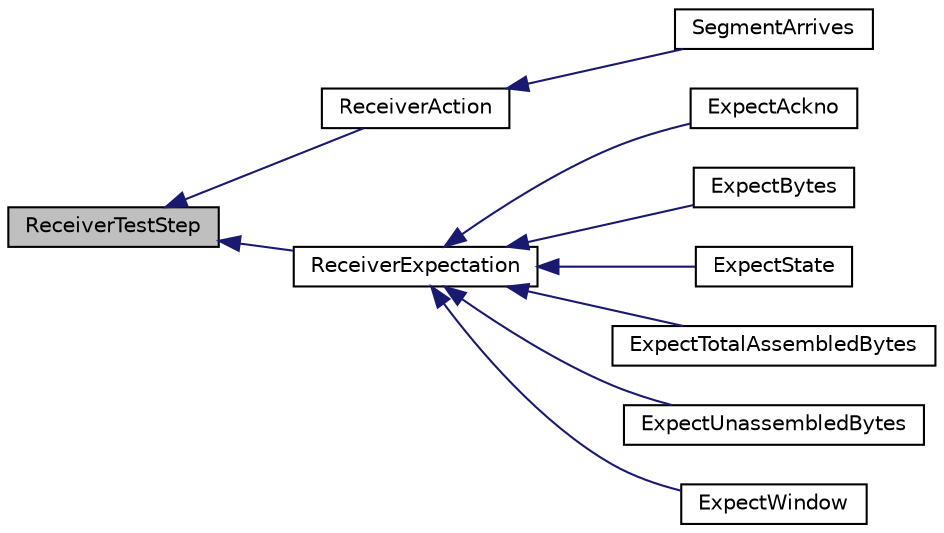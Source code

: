 digraph "ReceiverTestStep"
{
 // LATEX_PDF_SIZE
  edge [fontname="Helvetica",fontsize="10",labelfontname="Helvetica",labelfontsize="10"];
  node [fontname="Helvetica",fontsize="10",shape=record];
  rankdir="LR";
  Node1 [label="ReceiverTestStep",height=0.2,width=0.4,color="black", fillcolor="grey75", style="filled", fontcolor="black",tooltip=" "];
  Node1 -> Node2 [dir="back",color="midnightblue",fontsize="10",style="solid",fontname="Helvetica"];
  Node2 [label="ReceiverAction",height=0.2,width=0.4,color="black", fillcolor="white", style="filled",URL="$structReceiverAction.html",tooltip=" "];
  Node2 -> Node3 [dir="back",color="midnightblue",fontsize="10",style="solid",fontname="Helvetica"];
  Node3 [label="SegmentArrives",height=0.2,width=0.4,color="black", fillcolor="white", style="filled",URL="$structSegmentArrives.html",tooltip=" "];
  Node1 -> Node4 [dir="back",color="midnightblue",fontsize="10",style="solid",fontname="Helvetica"];
  Node4 [label="ReceiverExpectation",height=0.2,width=0.4,color="black", fillcolor="white", style="filled",URL="$structReceiverExpectation.html",tooltip=" "];
  Node4 -> Node5 [dir="back",color="midnightblue",fontsize="10",style="solid",fontname="Helvetica"];
  Node5 [label="ExpectAckno",height=0.2,width=0.4,color="black", fillcolor="white", style="filled",URL="$structExpectAckno.html",tooltip=" "];
  Node4 -> Node6 [dir="back",color="midnightblue",fontsize="10",style="solid",fontname="Helvetica"];
  Node6 [label="ExpectBytes",height=0.2,width=0.4,color="black", fillcolor="white", style="filled",URL="$structExpectBytes.html",tooltip=" "];
  Node4 -> Node7 [dir="back",color="midnightblue",fontsize="10",style="solid",fontname="Helvetica"];
  Node7 [label="ExpectState",height=0.2,width=0.4,color="black", fillcolor="white", style="filled",URL="$structExpectState.html",tooltip=" "];
  Node4 -> Node8 [dir="back",color="midnightblue",fontsize="10",style="solid",fontname="Helvetica"];
  Node8 [label="ExpectTotalAssembledBytes",height=0.2,width=0.4,color="black", fillcolor="white", style="filled",URL="$structExpectTotalAssembledBytes.html",tooltip=" "];
  Node4 -> Node9 [dir="back",color="midnightblue",fontsize="10",style="solid",fontname="Helvetica"];
  Node9 [label="ExpectUnassembledBytes",height=0.2,width=0.4,color="black", fillcolor="white", style="filled",URL="$structExpectUnassembledBytes.html",tooltip=" "];
  Node4 -> Node10 [dir="back",color="midnightblue",fontsize="10",style="solid",fontname="Helvetica"];
  Node10 [label="ExpectWindow",height=0.2,width=0.4,color="black", fillcolor="white", style="filled",URL="$structExpectWindow.html",tooltip=" "];
}
